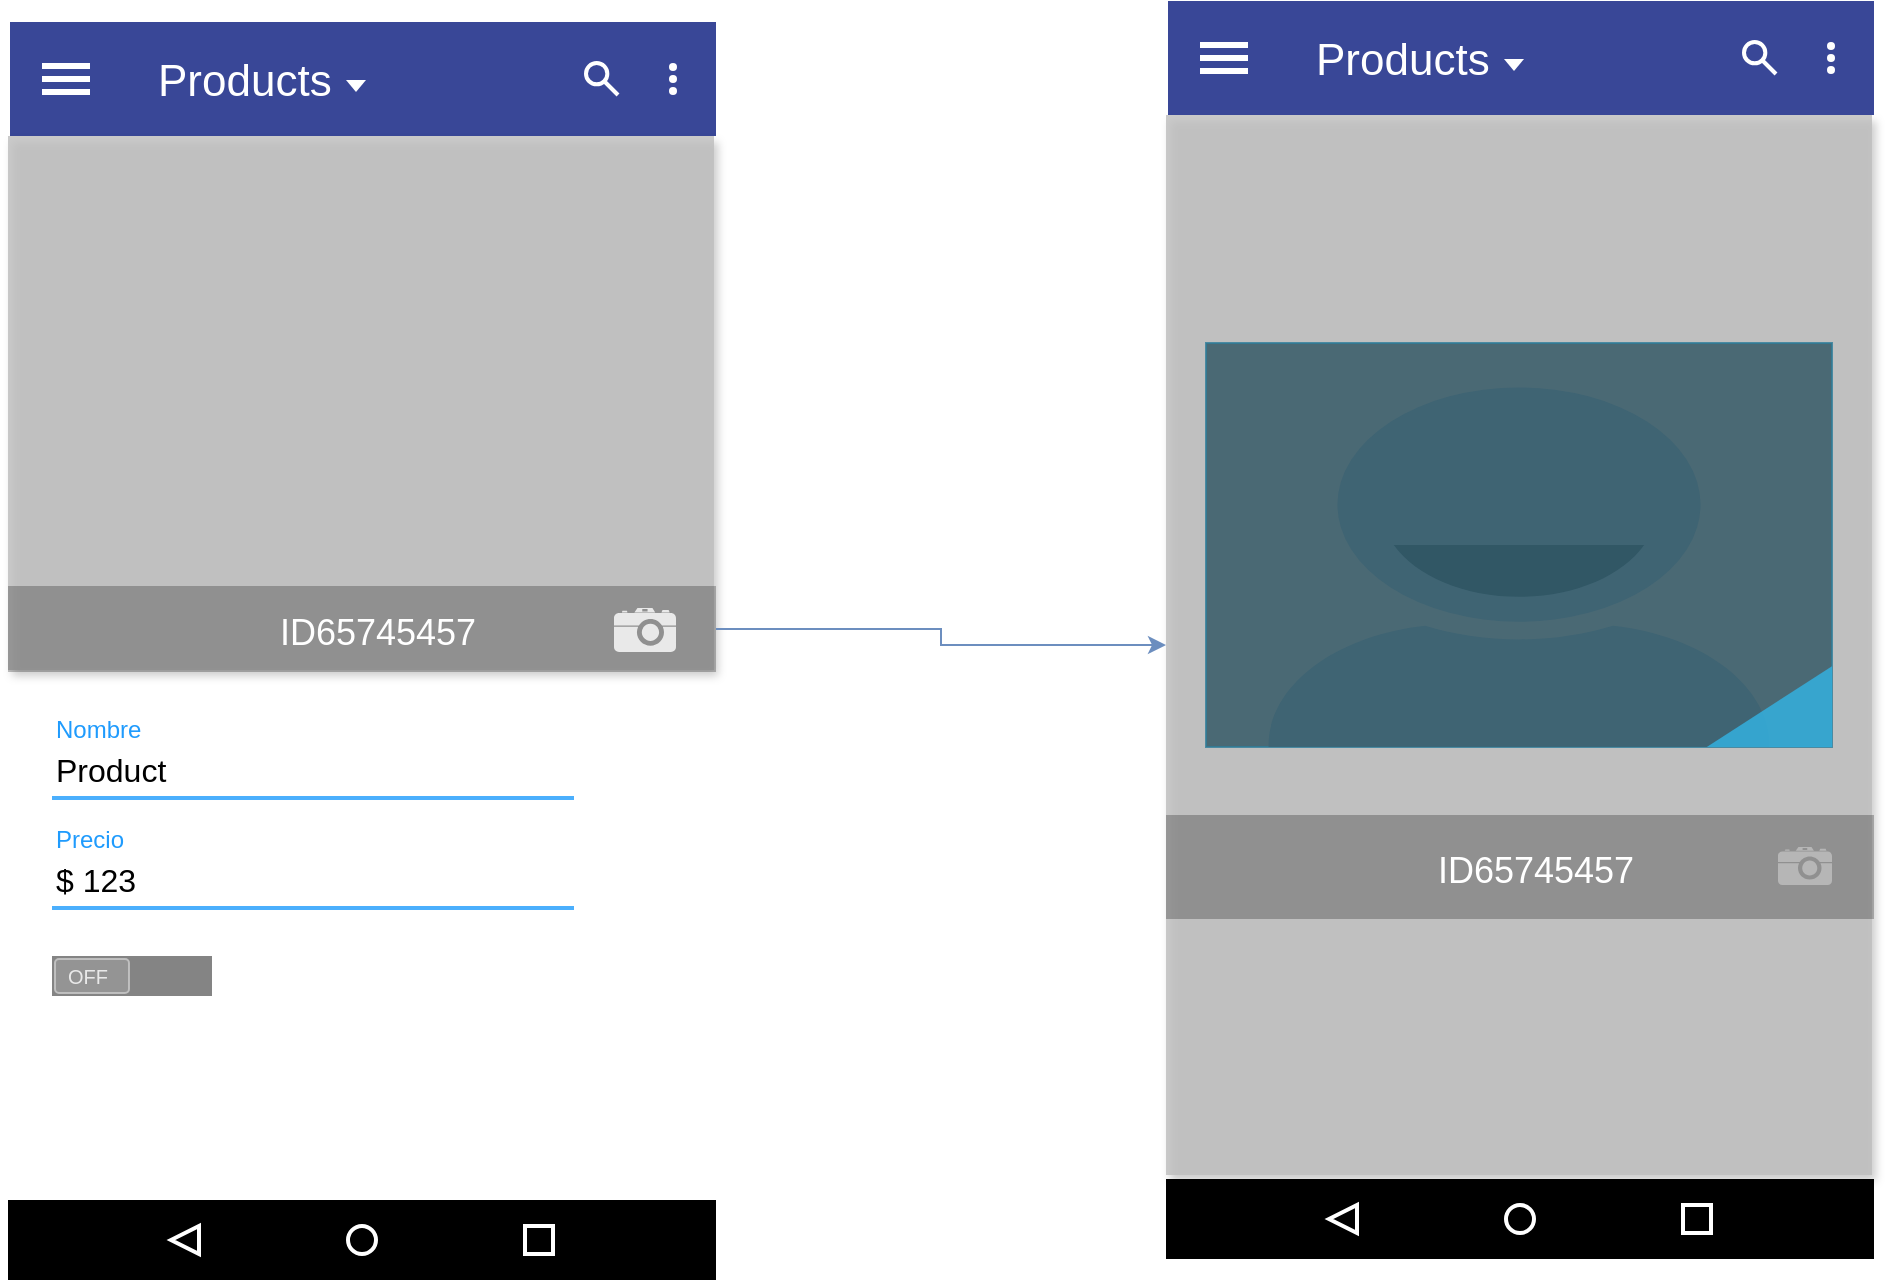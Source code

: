 <mxfile version="10.6.7" type="device"><diagram id="6716onlQ6v-dK_NVMwNA" name="Page-1"><mxGraphModel dx="1080" dy="484" grid="0" gridSize="10" guides="1" tooltips="1" connect="1" arrows="1" fold="1" page="1" pageScale="1" pageWidth="1169" pageHeight="827" math="0" shadow="0"><root><mxCell id="0"/><mxCell id="1" parent="0"/><mxCell id="HIQOnlCgMMiOKBJkvxIQ-1" value="" style="dashed=0;align=center;fontSize=12;shape=rect;fillColor=#ffffff;strokeColor=none;" vertex="1" parent="1"><mxGeometry x="146" y="80" width="354" height="629" as="geometry"/></mxCell><mxCell id="HIQOnlCgMMiOKBJkvxIQ-31" value="" style="dashed=0;align=center;fontSize=12;shape=rect;strokeColor=none;fillColor=#000000;resizeWidth=1;" vertex="1" parent="HIQOnlCgMMiOKBJkvxIQ-1"><mxGeometry y="1" width="354" height="40" relative="1" as="geometry"><mxPoint y="-40" as="offset"/></mxGeometry></mxCell><mxCell id="HIQOnlCgMMiOKBJkvxIQ-32" value="" style="dashed=0;html=1;shape=mxgraph.gmdl.back;strokeColor=#ffffff;fillColor=#000000;strokeWidth=2;" vertex="1" parent="HIQOnlCgMMiOKBJkvxIQ-31"><mxGeometry x="0.25" y="0.5" width="14" height="14" relative="1" as="geometry"><mxPoint x="-7" y="-7" as="offset"/></mxGeometry></mxCell><mxCell id="HIQOnlCgMMiOKBJkvxIQ-33" value="" style="shape=ellipse;strokeColor=#ffffff;fillColor=#000000;strokeWidth=2;" vertex="1" parent="HIQOnlCgMMiOKBJkvxIQ-31"><mxGeometry x="0.5" y="0.5" width="14" height="14" relative="1" as="geometry"><mxPoint x="-7" y="-7" as="offset"/></mxGeometry></mxCell><mxCell id="HIQOnlCgMMiOKBJkvxIQ-34" value="" style="shape=rect;strokeColor=#ffffff;fillColor=#000000;strokeWidth=2;" vertex="1" parent="HIQOnlCgMMiOKBJkvxIQ-31"><mxGeometry x="0.75" y="0.5" width="14" height="14" relative="1" as="geometry"><mxPoint x="-7" y="-7" as="offset"/></mxGeometry></mxCell><mxCell id="HIQOnlCgMMiOKBJkvxIQ-4" value="Products" style="dashed=0;align=center;fontSize=12;shape=rect;strokeColor=none;fillColor=#394797;resizeWidth=1;fontSize=22;fontColor=#FFFFFF;spacingTop=-3;verticalAlign=middle;align=left;spacingLeft=72;" vertex="1" parent="HIQOnlCgMMiOKBJkvxIQ-1"><mxGeometry width="353" height="57" relative="1" as="geometry"><mxPoint x="1" as="offset"/></mxGeometry></mxCell><mxCell id="HIQOnlCgMMiOKBJkvxIQ-5" value="" style="dashed=0;html=1;shape=mxgraph.gmdl.preferences;strokeColor=none;fillColor=#ffffff;" vertex="1" parent="HIQOnlCgMMiOKBJkvxIQ-4"><mxGeometry y="0.5" width="24" height="16" relative="1" as="geometry"><mxPoint x="16" y="-8" as="offset"/></mxGeometry></mxCell><mxCell id="HIQOnlCgMMiOKBJkvxIQ-6" value="" style="dashed=0;html=1;shape=mxgraph.gmdl.triangle;strokeColor=none;fillColor=#ffffff;" vertex="1" parent="HIQOnlCgMMiOKBJkvxIQ-4"><mxGeometry y="0.5" width="10" height="6" relative="1" as="geometry"><mxPoint x="168" y="0.5" as="offset"/></mxGeometry></mxCell><mxCell id="HIQOnlCgMMiOKBJkvxIQ-7" value="" style="dashed=0;html=1;shape=mxgraph.gmdl.search;strokeColor=#ffffff;fillColor=none;strokeWidth=2;" vertex="1" parent="HIQOnlCgMMiOKBJkvxIQ-4"><mxGeometry x="1" y="0.5" width="16" height="16" relative="1" as="geometry"><mxPoint x="-65" y="-8" as="offset"/></mxGeometry></mxCell><mxCell id="HIQOnlCgMMiOKBJkvxIQ-8" value="" style="dashed=0;html=1;shape=mxgraph.gmdl.settings;strokeColor=none;fillColor=#ffffff;" vertex="1" parent="HIQOnlCgMMiOKBJkvxIQ-4"><mxGeometry x="1" y="0.5" width="5" height="16" relative="1" as="geometry"><mxPoint x="-24" y="-8" as="offset"/></mxGeometry></mxCell><mxCell id="HIQOnlCgMMiOKBJkvxIQ-113" value="" style="shape=rect;fillColor=#BDBDBD;strokeColor=none;fontColor=#000000;fontSize=12;fontStyle=0;verticalAlign=middle;spacingBottom=0;spacingLeft=0;shadow=1;opacity=80;" vertex="1" parent="HIQOnlCgMMiOKBJkvxIQ-1"><mxGeometry y="57" width="353" height="267" as="geometry"/></mxCell><mxCell id="HIQOnlCgMMiOKBJkvxIQ-114" value="ID65745457" style="shape=rect;fillColor=#000000;strokeColor=none;opacity=25;fontColor=#FFFFFF;fontSize=18;fontStyle=0;verticalAlign=middle;spacingBottom=0;spacingLeft=16;spacingTop=0;align=center;resizeWidth=1;" vertex="1" parent="HIQOnlCgMMiOKBJkvxIQ-113"><mxGeometry y="1" width="354.006" height="43" relative="1" as="geometry"><mxPoint y="-42" as="offset"/></mxGeometry></mxCell><mxCell id="HIQOnlCgMMiOKBJkvxIQ-164" value="" style="shape=mxgraph.signs.tech.camera_2;html=1;fillColor=#FFFFFF;strokeColor=none;verticalLabelPosition=bottom;verticalAlign=top;align=center;shadow=0;fontSize=18;fontColor=#FFFFCC;opacity=80;" vertex="1" parent="HIQOnlCgMMiOKBJkvxIQ-113"><mxGeometry x="303" y="236" width="31" height="22" as="geometry"/></mxCell><mxCell id="HIQOnlCgMMiOKBJkvxIQ-118" value="Nombre" style="text;fontColor=#1F9BFD;fontSize=12;verticalAlign=middle;strokeColor=none;fillColor=none;shadow=0;opacity=80;align=left;" vertex="1" parent="HIQOnlCgMMiOKBJkvxIQ-1"><mxGeometry x="22" y="338" width="261" height="30" as="geometry"/></mxCell><mxCell id="HIQOnlCgMMiOKBJkvxIQ-119" value="Product" style="text;fontColor=#000000;fontSize=16;verticalAlign=middle;strokeColor=none;fillColor=none;shadow=0;opacity=80;align=left;" vertex="1" parent="HIQOnlCgMMiOKBJkvxIQ-1"><mxGeometry x="22" y="358" width="261" height="30" as="geometry"/></mxCell><mxCell id="HIQOnlCgMMiOKBJkvxIQ-120" value="" style="dashed=0;shape=line;strokeWidth=2;noLabel=1;strokeColor=#1F9BFD;shadow=0;fillColor=#007FFF;gradientColor=none;fontSize=18;fontColor=#660000;opacity=80;align=center;" vertex="1" parent="HIQOnlCgMMiOKBJkvxIQ-1"><mxGeometry x="22" y="383" width="261" height="10" as="geometry"/></mxCell><mxCell id="HIQOnlCgMMiOKBJkvxIQ-142" value="Precio" style="text;fontColor=#1F9BFD;fontSize=12;verticalAlign=middle;strokeColor=none;fillColor=none;shadow=0;opacity=80;align=left;" vertex="1" parent="HIQOnlCgMMiOKBJkvxIQ-1"><mxGeometry x="22" y="393" width="261" height="30" as="geometry"/></mxCell><mxCell id="HIQOnlCgMMiOKBJkvxIQ-143" value="$ 123" style="text;fontColor=#000000;fontSize=16;verticalAlign=middle;strokeColor=none;fillColor=none;shadow=0;opacity=80;align=left;" vertex="1" parent="HIQOnlCgMMiOKBJkvxIQ-1"><mxGeometry x="22" y="413" width="261" height="30" as="geometry"/></mxCell><mxCell id="HIQOnlCgMMiOKBJkvxIQ-144" value="" style="dashed=0;shape=line;strokeWidth=2;noLabel=1;strokeColor=#1F9BFD;shadow=0;fillColor=#007FFF;gradientColor=none;fontSize=18;fontColor=#660000;opacity=80;align=center;" vertex="1" parent="HIQOnlCgMMiOKBJkvxIQ-1"><mxGeometry x="22" y="438" width="261" height="10" as="geometry"/></mxCell><mxCell id="HIQOnlCgMMiOKBJkvxIQ-163" value="" style="verticalLabelPosition=bottom;verticalAlign=top;html=1;shadow=0;dashed=0;strokeWidth=1;shape=mxgraph.android.switch_off;fillColor=#666666;fontSize=18;fontColor=#660000;opacity=80;align=left;" vertex="1" parent="HIQOnlCgMMiOKBJkvxIQ-1"><mxGeometry x="22" y="467" width="80" height="20" as="geometry"/></mxCell><mxCell id="HIQOnlCgMMiOKBJkvxIQ-165" value="" style="dashed=0;align=center;fontSize=12;shape=rect;fillColor=#ffffff;strokeColor=none;" vertex="1" parent="1"><mxGeometry x="725" y="69.5" width="354" height="629" as="geometry"/></mxCell><mxCell id="HIQOnlCgMMiOKBJkvxIQ-175" value="" style="shape=rect;fillColor=#BDBDBD;strokeColor=none;fontColor=#000000;fontSize=12;fontStyle=0;verticalAlign=middle;spacingBottom=0;spacingLeft=0;shadow=1;opacity=80;" vertex="1" parent="HIQOnlCgMMiOKBJkvxIQ-165"><mxGeometry y="57" width="353" height="530" as="geometry"/></mxCell><mxCell id="HIQOnlCgMMiOKBJkvxIQ-177" value="" style="shape=mxgraph.signs.tech.camera_2;html=1;fillColor=#FFFFFF;strokeColor=none;verticalLabelPosition=bottom;verticalAlign=top;align=center;shadow=0;fontSize=18;fontColor=#FFFFCC;opacity=80;" vertex="1" parent="HIQOnlCgMMiOKBJkvxIQ-175"><mxGeometry x="306" y="366" width="27" height="19" as="geometry"/></mxCell><mxCell id="HIQOnlCgMMiOKBJkvxIQ-176" value="ID65745457" style="shape=rect;fillColor=#000000;strokeColor=none;opacity=25;fontColor=#FFFFFF;fontSize=18;fontStyle=0;verticalAlign=middle;spacingBottom=0;spacingLeft=16;spacingTop=0;align=center;resizeWidth=1;" vertex="1" parent="HIQOnlCgMMiOKBJkvxIQ-175"><mxGeometry y="1" width="354" height="52" relative="1" as="geometry"><mxPoint y="-180" as="offset"/></mxGeometry></mxCell><mxCell id="HIQOnlCgMMiOKBJkvxIQ-189" value="" style="verticalLabelPosition=bottom;verticalAlign=top;html=1;shadow=0;dashed=0;strokeWidth=1;shape=mxgraph.android.contact_badge_focused;fillColor=#FFFFFF;gradientColor=none;fontSize=18;fontColor=#FFFFCC;opacity=80;align=left;" vertex="1" parent="HIQOnlCgMMiOKBJkvxIQ-175"><mxGeometry x="20" y="114" width="313" height="202" as="geometry"/></mxCell><mxCell id="HIQOnlCgMMiOKBJkvxIQ-166" value="" style="dashed=0;align=center;fontSize=12;shape=rect;strokeColor=none;fillColor=#000000;resizeWidth=1;" vertex="1" parent="HIQOnlCgMMiOKBJkvxIQ-165"><mxGeometry y="1" width="354" height="40" relative="1" as="geometry"><mxPoint y="-40" as="offset"/></mxGeometry></mxCell><mxCell id="HIQOnlCgMMiOKBJkvxIQ-167" value="" style="dashed=0;html=1;shape=mxgraph.gmdl.back;strokeColor=#ffffff;fillColor=#000000;strokeWidth=2;" vertex="1" parent="HIQOnlCgMMiOKBJkvxIQ-166"><mxGeometry x="0.25" y="0.5" width="14" height="14" relative="1" as="geometry"><mxPoint x="-7" y="-7" as="offset"/></mxGeometry></mxCell><mxCell id="HIQOnlCgMMiOKBJkvxIQ-168" value="" style="shape=ellipse;strokeColor=#ffffff;fillColor=#000000;strokeWidth=2;" vertex="1" parent="HIQOnlCgMMiOKBJkvxIQ-166"><mxGeometry x="0.5" y="0.5" width="14" height="14" relative="1" as="geometry"><mxPoint x="-7" y="-7" as="offset"/></mxGeometry></mxCell><mxCell id="HIQOnlCgMMiOKBJkvxIQ-169" value="" style="shape=rect;strokeColor=#ffffff;fillColor=#000000;strokeWidth=2;" vertex="1" parent="HIQOnlCgMMiOKBJkvxIQ-166"><mxGeometry x="0.75" y="0.5" width="14" height="14" relative="1" as="geometry"><mxPoint x="-7" y="-7" as="offset"/></mxGeometry></mxCell><mxCell id="HIQOnlCgMMiOKBJkvxIQ-170" value="Products" style="dashed=0;align=center;fontSize=12;shape=rect;strokeColor=none;fillColor=#394797;resizeWidth=1;fontSize=22;fontColor=#FFFFFF;spacingTop=-3;verticalAlign=middle;align=left;spacingLeft=72;" vertex="1" parent="HIQOnlCgMMiOKBJkvxIQ-165"><mxGeometry width="353" height="57" relative="1" as="geometry"><mxPoint x="1" as="offset"/></mxGeometry></mxCell><mxCell id="HIQOnlCgMMiOKBJkvxIQ-171" value="" style="dashed=0;html=1;shape=mxgraph.gmdl.preferences;strokeColor=none;fillColor=#ffffff;" vertex="1" parent="HIQOnlCgMMiOKBJkvxIQ-170"><mxGeometry y="0.5" width="24" height="16" relative="1" as="geometry"><mxPoint x="16" y="-8" as="offset"/></mxGeometry></mxCell><mxCell id="HIQOnlCgMMiOKBJkvxIQ-172" value="" style="dashed=0;html=1;shape=mxgraph.gmdl.triangle;strokeColor=none;fillColor=#ffffff;" vertex="1" parent="HIQOnlCgMMiOKBJkvxIQ-170"><mxGeometry y="0.5" width="10" height="6" relative="1" as="geometry"><mxPoint x="168" y="0.5" as="offset"/></mxGeometry></mxCell><mxCell id="HIQOnlCgMMiOKBJkvxIQ-173" value="" style="dashed=0;html=1;shape=mxgraph.gmdl.search;strokeColor=#ffffff;fillColor=none;strokeWidth=2;" vertex="1" parent="HIQOnlCgMMiOKBJkvxIQ-170"><mxGeometry x="1" y="0.5" width="16" height="16" relative="1" as="geometry"><mxPoint x="-65" y="-8" as="offset"/></mxGeometry></mxCell><mxCell id="HIQOnlCgMMiOKBJkvxIQ-174" value="" style="dashed=0;html=1;shape=mxgraph.gmdl.settings;strokeColor=none;fillColor=#ffffff;" vertex="1" parent="HIQOnlCgMMiOKBJkvxIQ-170"><mxGeometry x="1" y="0.5" width="5" height="16" relative="1" as="geometry"><mxPoint x="-24" y="-8" as="offset"/></mxGeometry></mxCell><mxCell id="HIQOnlCgMMiOKBJkvxIQ-191" style="edgeStyle=orthogonalEdgeStyle;rounded=0;orthogonalLoop=1;jettySize=auto;html=1;entryX=0;entryY=0.5;entryDx=0;entryDy=0;fontSize=18;fontColor=#FFFFCC;fillColor=#dae8fc;strokeColor=#6c8ebf;" edge="1" parent="1" source="HIQOnlCgMMiOKBJkvxIQ-114" target="HIQOnlCgMMiOKBJkvxIQ-175"><mxGeometry relative="1" as="geometry"/></mxCell></root></mxGraphModel></diagram></mxfile>